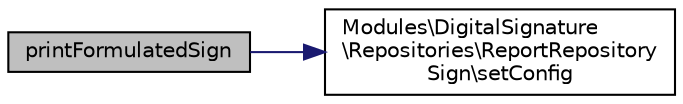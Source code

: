 digraph "printFormulatedSign"
{
 // LATEX_PDF_SIZE
  bgcolor="transparent";
  edge [fontname="Helvetica",fontsize="10",labelfontname="Helvetica",labelfontsize="10"];
  node [fontname="Helvetica",fontsize="10",shape=record];
  rankdir="LR";
  Node1 [label="printFormulatedSign",height=0.2,width=0.4,color="black", fillcolor="grey75", style="filled", fontcolor="black",tooltip="Genera el reporte de presupuesto formulado."];
  Node1 -> Node2 [color="midnightblue",fontsize="10",style="solid",fontname="Helvetica"];
  Node2 [label="Modules\\DigitalSignature\l\\Repositories\\ReportRepository\lSign\\setConfig",height=0.2,width=0.4,color="black",URL="$dc/d5e/classModules_1_1DigitalSignature_1_1Repositories_1_1ReportRepositorySign.html#a94271e36f2ecdb7425672d371a74e630",tooltip="Método que permite establecer la configuración general de los reportes."];
}
